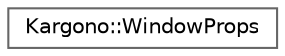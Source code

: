 digraph "Graphical Class Hierarchy"
{
 // LATEX_PDF_SIZE
  bgcolor="transparent";
  edge [fontname=Helvetica,fontsize=10,labelfontname=Helvetica,labelfontsize=10];
  node [fontname=Helvetica,fontsize=10,shape=box,height=0.2,width=0.4];
  rankdir="LR";
  Node0 [id="Node000000",label="Kargono::WindowProps",height=0.2,width=0.4,color="grey40", fillcolor="white", style="filled",URL="$struct_kargono_1_1_window_props.html",tooltip=" "];
}
